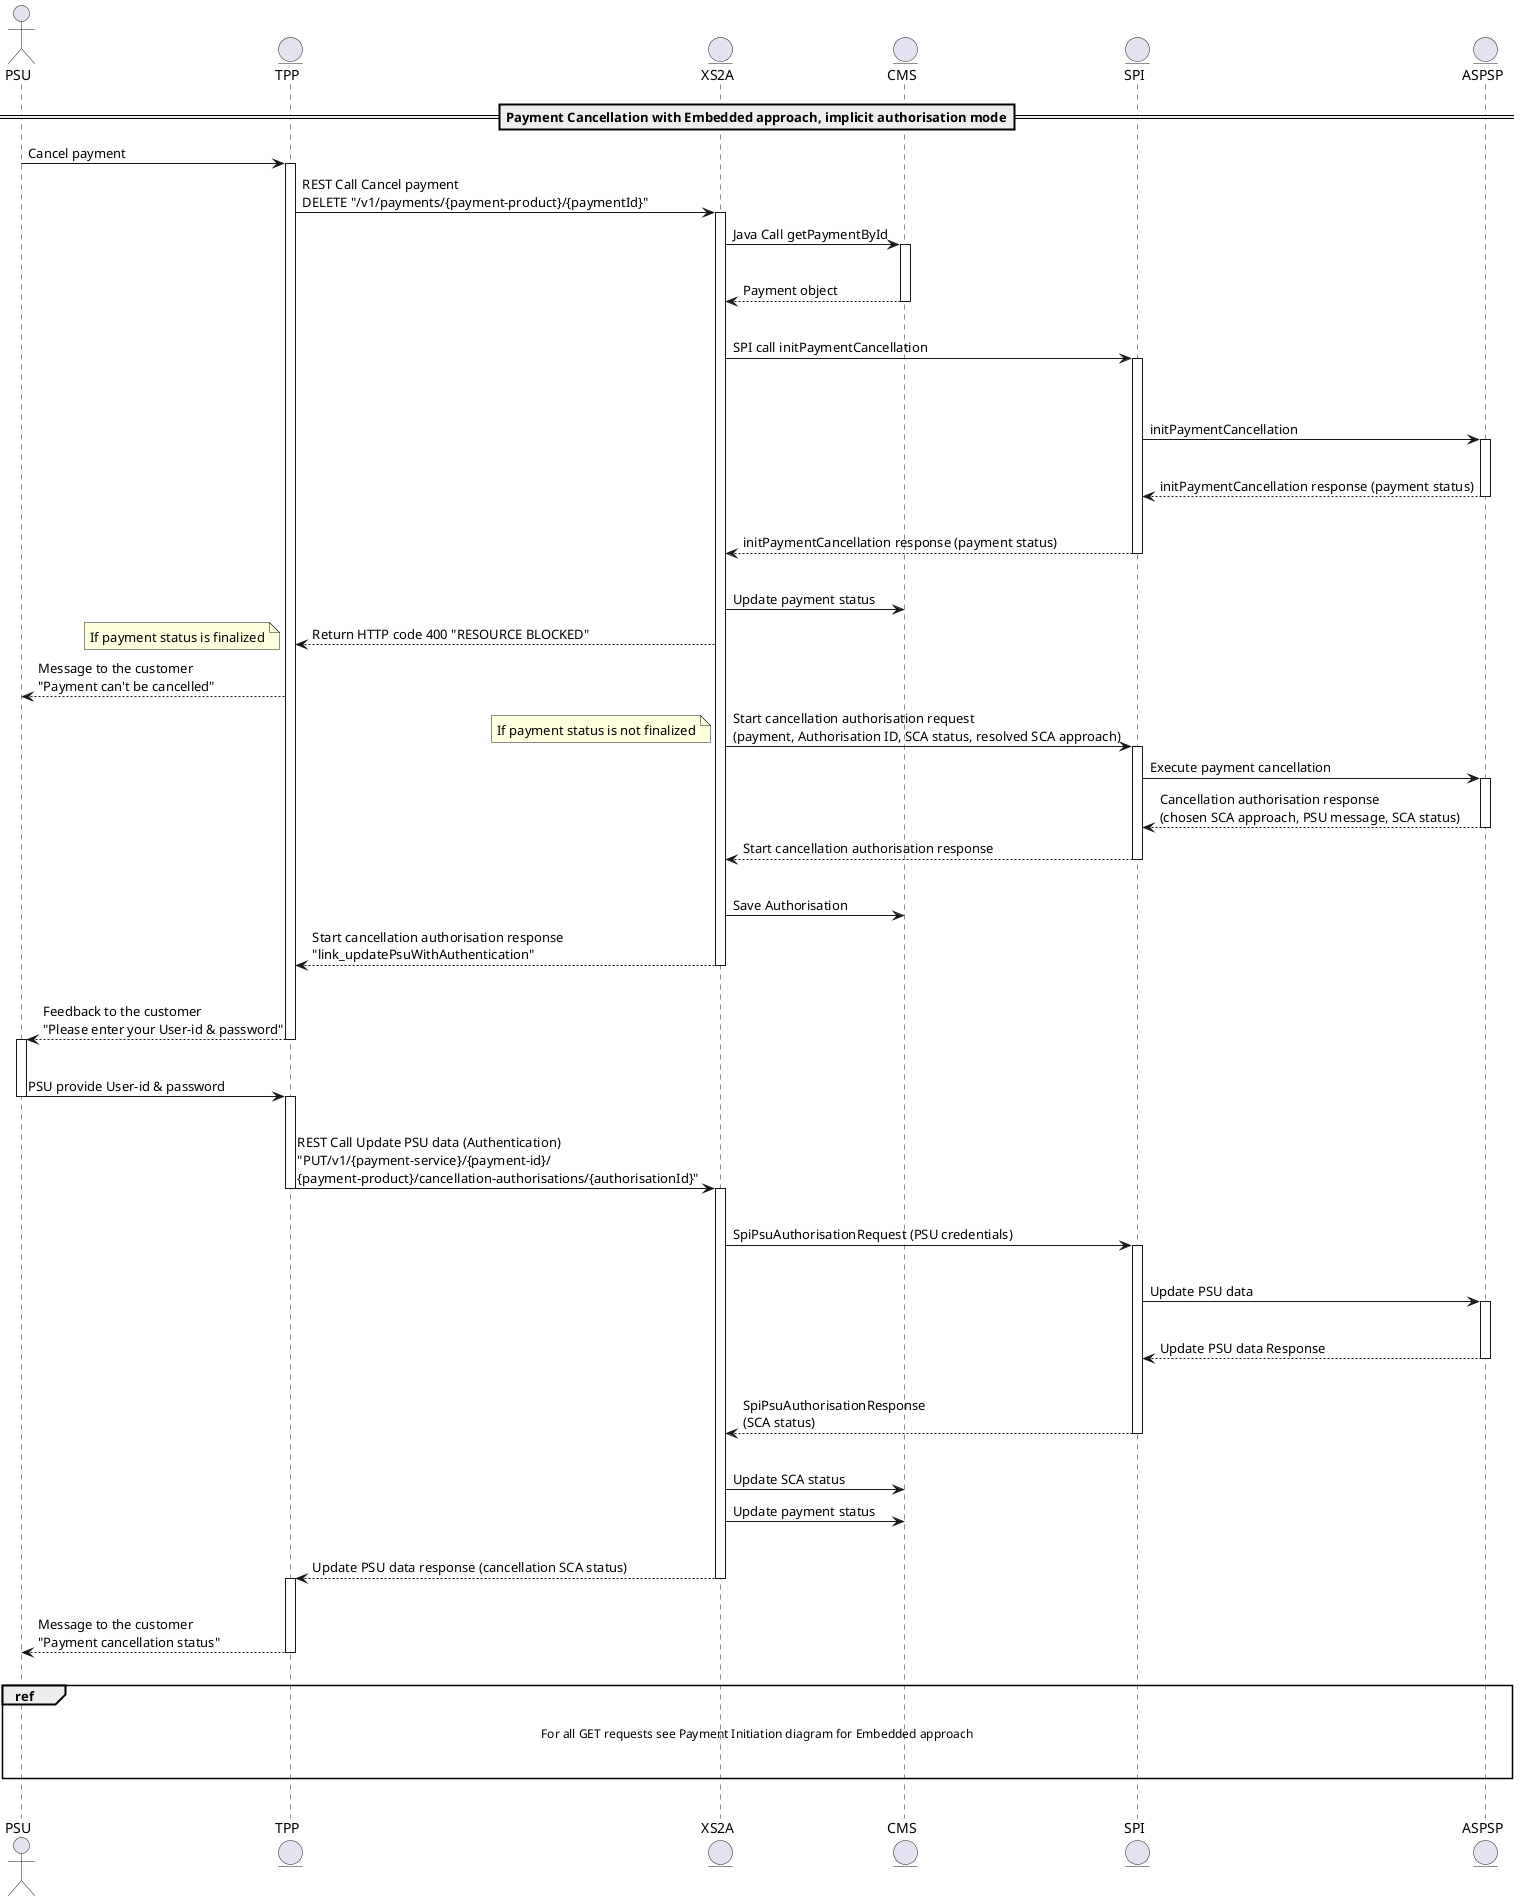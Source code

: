 @startuml
actor PSU
entity TPP
entity XS2A
entity CMS
entity SPI
entity ASPSP
== Payment Cancellation with Embedded approach, implicit authorisation mode==

PSU->TPP: Cancel payment

activate TPP
TPP -> XS2A: REST Call Cancel payment\nDELETE "/v1/payments/{payment-product}/{paymentId}"
activate XS2A
XS2A->CMS: Java Call getPaymentById
activate CMS
|||
CMS-->XS2A: Payment object
|||
deactivate CMS
XS2A->SPI: SPI call initPaymentCancellation
|||
activate SPI
|||
SPI->ASPSP: initPaymentCancellation
activate ASPSP
|||
ASPSP-->SPI: initPaymentCancellation response (payment status)
|||
deactivate ASPSP

SPI-->XS2A: initPaymentCancellation response (payment status)
deactivate SPI
|||
XS2A->CMS: Update payment status
XS2A-->TPP: Return HTTP code 400 "RESOURCE BLOCKED"
note left
         If payment status is finalized
end note
TPP-->PSU: Message to the customer\n"Payment can't be cancelled"
XS2A->SPI: Start cancellation authorisation request \n(payment, Authorisation ID, SCA status, resolved SCA approach)
note left
         If payment status is not finalized
end note
activate SPI
SPI->ASPSP: Execute payment cancellation
activate ASPSP
ASPSP-->SPI: Cancellation authorisation response \n(chosen SCA approach, PSU message, SCA status)
deactivate ASPSP
SPI-->XS2A: Start cancellation authorisation response
deactivate SPI
|||
XS2A->CMS: Save Authorisation
XS2A-->TPP:Start cancellation authorisation response\n"link_updatePsuWithAuthentication"
deactivate XS2A
|||
TPP-->PSU: Feedback to the customer\n"Please enter your User-id & password"
deactivate TPP
activate PSU
|||
PSU->TPP: PSU provide User-id & password
deactivate PSU
activate TPP
|||
TPP->XS2A: REST Call Update PSU data (Authentication)\n"PUT/v1/{payment-service}/{payment-id}/\n{payment-product}/cancellation-authorisations/{authorisationId}"
deactivate TPP
activate XS2A
|||
XS2A->SPI: SpiPsuAuthorisationRequest (PSU credentials)
activate SPI
|||
SPI->ASPSP: Update PSU data
activate ASPSP
|||
ASPSP-->SPI: Update PSU data Response
deactivate ASPSP
|||
SPI-->XS2A: SpiPsuAuthorisationResponse\n(SCA status)
|||
deactivate SPI
XS2A->CMS: Update SCA status
XS2A->CMS: Update payment status
|||
XS2A-->TPP: Update PSU data response (cancellation SCA status)
deactivate XS2A
activate TPP
|||
TPP-->PSU: Message to the customer\n"Payment cancellation status"
deactivate TPP
|||
ref over PSU, ASPSP

For all GET requests see Payment Initiation diagram for Embedded approach


end ref
|||
@enduml
